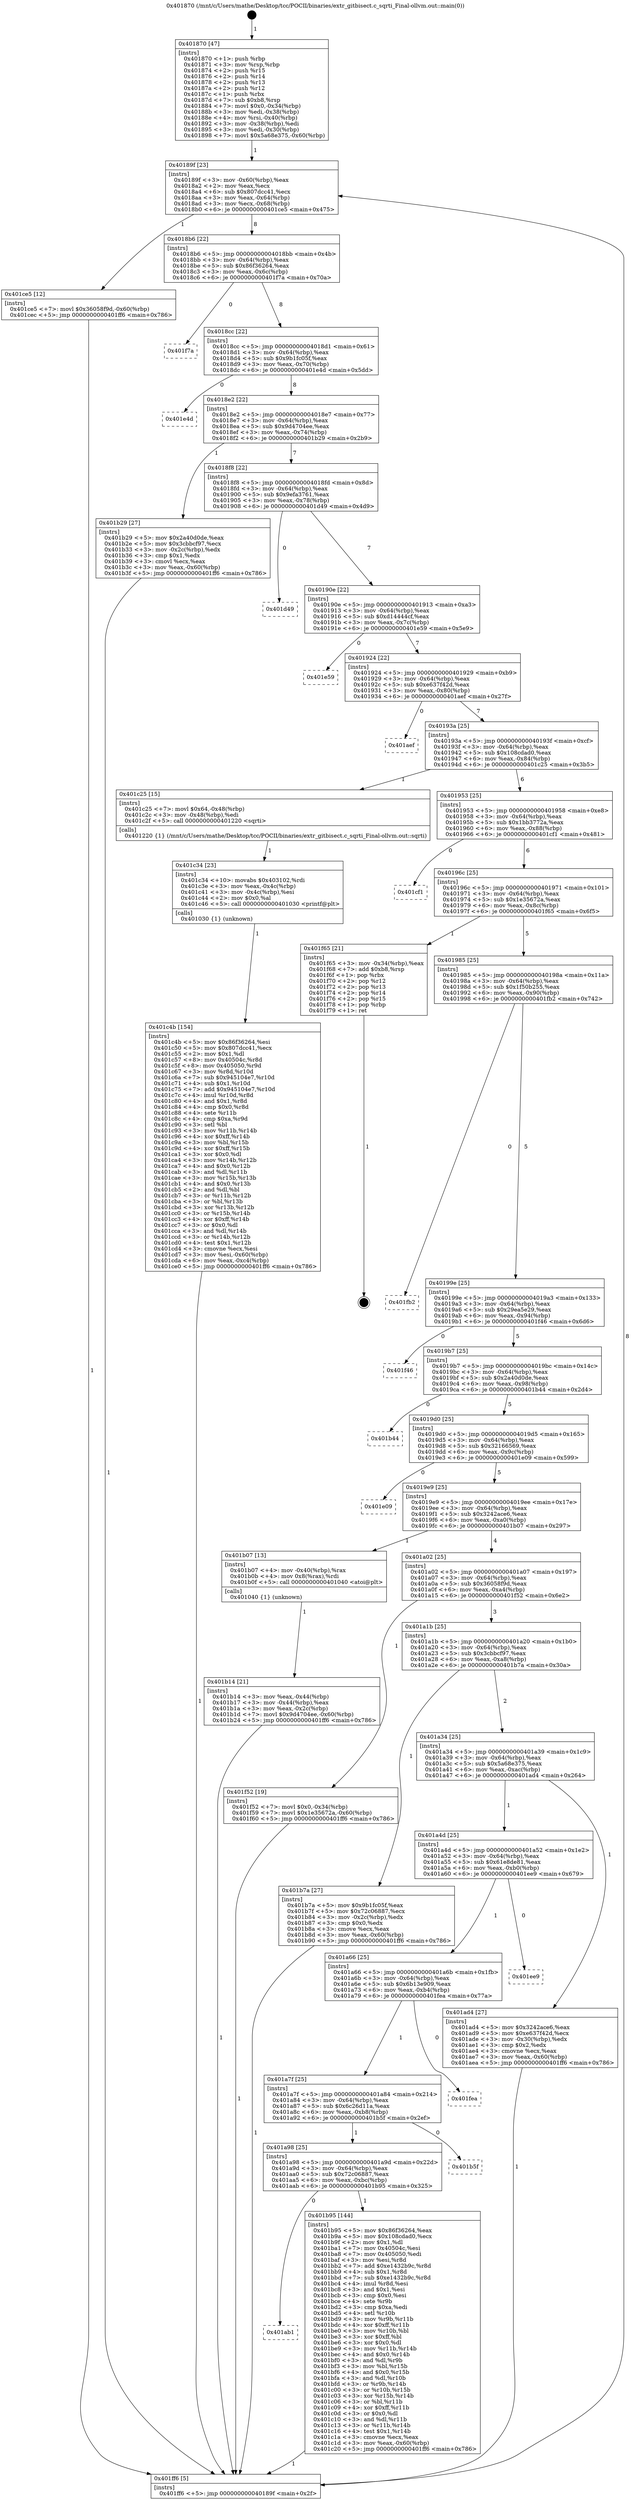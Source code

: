 digraph "0x401870" {
  label = "0x401870 (/mnt/c/Users/mathe/Desktop/tcc/POCII/binaries/extr_gitbisect.c_sqrti_Final-ollvm.out::main(0))"
  labelloc = "t"
  node[shape=record]

  Entry [label="",width=0.3,height=0.3,shape=circle,fillcolor=black,style=filled]
  "0x40189f" [label="{
     0x40189f [23]\l
     | [instrs]\l
     &nbsp;&nbsp;0x40189f \<+3\>: mov -0x60(%rbp),%eax\l
     &nbsp;&nbsp;0x4018a2 \<+2\>: mov %eax,%ecx\l
     &nbsp;&nbsp;0x4018a4 \<+6\>: sub $0x807dcc41,%ecx\l
     &nbsp;&nbsp;0x4018aa \<+3\>: mov %eax,-0x64(%rbp)\l
     &nbsp;&nbsp;0x4018ad \<+3\>: mov %ecx,-0x68(%rbp)\l
     &nbsp;&nbsp;0x4018b0 \<+6\>: je 0000000000401ce5 \<main+0x475\>\l
  }"]
  "0x401ce5" [label="{
     0x401ce5 [12]\l
     | [instrs]\l
     &nbsp;&nbsp;0x401ce5 \<+7\>: movl $0x36058f9d,-0x60(%rbp)\l
     &nbsp;&nbsp;0x401cec \<+5\>: jmp 0000000000401ff6 \<main+0x786\>\l
  }"]
  "0x4018b6" [label="{
     0x4018b6 [22]\l
     | [instrs]\l
     &nbsp;&nbsp;0x4018b6 \<+5\>: jmp 00000000004018bb \<main+0x4b\>\l
     &nbsp;&nbsp;0x4018bb \<+3\>: mov -0x64(%rbp),%eax\l
     &nbsp;&nbsp;0x4018be \<+5\>: sub $0x86f36264,%eax\l
     &nbsp;&nbsp;0x4018c3 \<+3\>: mov %eax,-0x6c(%rbp)\l
     &nbsp;&nbsp;0x4018c6 \<+6\>: je 0000000000401f7a \<main+0x70a\>\l
  }"]
  Exit [label="",width=0.3,height=0.3,shape=circle,fillcolor=black,style=filled,peripheries=2]
  "0x401f7a" [label="{
     0x401f7a\l
  }", style=dashed]
  "0x4018cc" [label="{
     0x4018cc [22]\l
     | [instrs]\l
     &nbsp;&nbsp;0x4018cc \<+5\>: jmp 00000000004018d1 \<main+0x61\>\l
     &nbsp;&nbsp;0x4018d1 \<+3\>: mov -0x64(%rbp),%eax\l
     &nbsp;&nbsp;0x4018d4 \<+5\>: sub $0x9b1fc05f,%eax\l
     &nbsp;&nbsp;0x4018d9 \<+3\>: mov %eax,-0x70(%rbp)\l
     &nbsp;&nbsp;0x4018dc \<+6\>: je 0000000000401e4d \<main+0x5dd\>\l
  }"]
  "0x401c4b" [label="{
     0x401c4b [154]\l
     | [instrs]\l
     &nbsp;&nbsp;0x401c4b \<+5\>: mov $0x86f36264,%esi\l
     &nbsp;&nbsp;0x401c50 \<+5\>: mov $0x807dcc41,%ecx\l
     &nbsp;&nbsp;0x401c55 \<+2\>: mov $0x1,%dl\l
     &nbsp;&nbsp;0x401c57 \<+8\>: mov 0x40504c,%r8d\l
     &nbsp;&nbsp;0x401c5f \<+8\>: mov 0x405050,%r9d\l
     &nbsp;&nbsp;0x401c67 \<+3\>: mov %r8d,%r10d\l
     &nbsp;&nbsp;0x401c6a \<+7\>: sub $0x945104e7,%r10d\l
     &nbsp;&nbsp;0x401c71 \<+4\>: sub $0x1,%r10d\l
     &nbsp;&nbsp;0x401c75 \<+7\>: add $0x945104e7,%r10d\l
     &nbsp;&nbsp;0x401c7c \<+4\>: imul %r10d,%r8d\l
     &nbsp;&nbsp;0x401c80 \<+4\>: and $0x1,%r8d\l
     &nbsp;&nbsp;0x401c84 \<+4\>: cmp $0x0,%r8d\l
     &nbsp;&nbsp;0x401c88 \<+4\>: sete %r11b\l
     &nbsp;&nbsp;0x401c8c \<+4\>: cmp $0xa,%r9d\l
     &nbsp;&nbsp;0x401c90 \<+3\>: setl %bl\l
     &nbsp;&nbsp;0x401c93 \<+3\>: mov %r11b,%r14b\l
     &nbsp;&nbsp;0x401c96 \<+4\>: xor $0xff,%r14b\l
     &nbsp;&nbsp;0x401c9a \<+3\>: mov %bl,%r15b\l
     &nbsp;&nbsp;0x401c9d \<+4\>: xor $0xff,%r15b\l
     &nbsp;&nbsp;0x401ca1 \<+3\>: xor $0x0,%dl\l
     &nbsp;&nbsp;0x401ca4 \<+3\>: mov %r14b,%r12b\l
     &nbsp;&nbsp;0x401ca7 \<+4\>: and $0x0,%r12b\l
     &nbsp;&nbsp;0x401cab \<+3\>: and %dl,%r11b\l
     &nbsp;&nbsp;0x401cae \<+3\>: mov %r15b,%r13b\l
     &nbsp;&nbsp;0x401cb1 \<+4\>: and $0x0,%r13b\l
     &nbsp;&nbsp;0x401cb5 \<+2\>: and %dl,%bl\l
     &nbsp;&nbsp;0x401cb7 \<+3\>: or %r11b,%r12b\l
     &nbsp;&nbsp;0x401cba \<+3\>: or %bl,%r13b\l
     &nbsp;&nbsp;0x401cbd \<+3\>: xor %r13b,%r12b\l
     &nbsp;&nbsp;0x401cc0 \<+3\>: or %r15b,%r14b\l
     &nbsp;&nbsp;0x401cc3 \<+4\>: xor $0xff,%r14b\l
     &nbsp;&nbsp;0x401cc7 \<+3\>: or $0x0,%dl\l
     &nbsp;&nbsp;0x401cca \<+3\>: and %dl,%r14b\l
     &nbsp;&nbsp;0x401ccd \<+3\>: or %r14b,%r12b\l
     &nbsp;&nbsp;0x401cd0 \<+4\>: test $0x1,%r12b\l
     &nbsp;&nbsp;0x401cd4 \<+3\>: cmovne %ecx,%esi\l
     &nbsp;&nbsp;0x401cd7 \<+3\>: mov %esi,-0x60(%rbp)\l
     &nbsp;&nbsp;0x401cda \<+6\>: mov %eax,-0xc4(%rbp)\l
     &nbsp;&nbsp;0x401ce0 \<+5\>: jmp 0000000000401ff6 \<main+0x786\>\l
  }"]
  "0x401e4d" [label="{
     0x401e4d\l
  }", style=dashed]
  "0x4018e2" [label="{
     0x4018e2 [22]\l
     | [instrs]\l
     &nbsp;&nbsp;0x4018e2 \<+5\>: jmp 00000000004018e7 \<main+0x77\>\l
     &nbsp;&nbsp;0x4018e7 \<+3\>: mov -0x64(%rbp),%eax\l
     &nbsp;&nbsp;0x4018ea \<+5\>: sub $0x9d4704ee,%eax\l
     &nbsp;&nbsp;0x4018ef \<+3\>: mov %eax,-0x74(%rbp)\l
     &nbsp;&nbsp;0x4018f2 \<+6\>: je 0000000000401b29 \<main+0x2b9\>\l
  }"]
  "0x401c34" [label="{
     0x401c34 [23]\l
     | [instrs]\l
     &nbsp;&nbsp;0x401c34 \<+10\>: movabs $0x403102,%rdi\l
     &nbsp;&nbsp;0x401c3e \<+3\>: mov %eax,-0x4c(%rbp)\l
     &nbsp;&nbsp;0x401c41 \<+3\>: mov -0x4c(%rbp),%esi\l
     &nbsp;&nbsp;0x401c44 \<+2\>: mov $0x0,%al\l
     &nbsp;&nbsp;0x401c46 \<+5\>: call 0000000000401030 \<printf@plt\>\l
     | [calls]\l
     &nbsp;&nbsp;0x401030 \{1\} (unknown)\l
  }"]
  "0x401b29" [label="{
     0x401b29 [27]\l
     | [instrs]\l
     &nbsp;&nbsp;0x401b29 \<+5\>: mov $0x2a40d0de,%eax\l
     &nbsp;&nbsp;0x401b2e \<+5\>: mov $0x3cbbcf97,%ecx\l
     &nbsp;&nbsp;0x401b33 \<+3\>: mov -0x2c(%rbp),%edx\l
     &nbsp;&nbsp;0x401b36 \<+3\>: cmp $0x1,%edx\l
     &nbsp;&nbsp;0x401b39 \<+3\>: cmovl %ecx,%eax\l
     &nbsp;&nbsp;0x401b3c \<+3\>: mov %eax,-0x60(%rbp)\l
     &nbsp;&nbsp;0x401b3f \<+5\>: jmp 0000000000401ff6 \<main+0x786\>\l
  }"]
  "0x4018f8" [label="{
     0x4018f8 [22]\l
     | [instrs]\l
     &nbsp;&nbsp;0x4018f8 \<+5\>: jmp 00000000004018fd \<main+0x8d\>\l
     &nbsp;&nbsp;0x4018fd \<+3\>: mov -0x64(%rbp),%eax\l
     &nbsp;&nbsp;0x401900 \<+5\>: sub $0x9efa3761,%eax\l
     &nbsp;&nbsp;0x401905 \<+3\>: mov %eax,-0x78(%rbp)\l
     &nbsp;&nbsp;0x401908 \<+6\>: je 0000000000401d49 \<main+0x4d9\>\l
  }"]
  "0x401ab1" [label="{
     0x401ab1\l
  }", style=dashed]
  "0x401d49" [label="{
     0x401d49\l
  }", style=dashed]
  "0x40190e" [label="{
     0x40190e [22]\l
     | [instrs]\l
     &nbsp;&nbsp;0x40190e \<+5\>: jmp 0000000000401913 \<main+0xa3\>\l
     &nbsp;&nbsp;0x401913 \<+3\>: mov -0x64(%rbp),%eax\l
     &nbsp;&nbsp;0x401916 \<+5\>: sub $0xd14444cf,%eax\l
     &nbsp;&nbsp;0x40191b \<+3\>: mov %eax,-0x7c(%rbp)\l
     &nbsp;&nbsp;0x40191e \<+6\>: je 0000000000401e59 \<main+0x5e9\>\l
  }"]
  "0x401b95" [label="{
     0x401b95 [144]\l
     | [instrs]\l
     &nbsp;&nbsp;0x401b95 \<+5\>: mov $0x86f36264,%eax\l
     &nbsp;&nbsp;0x401b9a \<+5\>: mov $0x108cdad0,%ecx\l
     &nbsp;&nbsp;0x401b9f \<+2\>: mov $0x1,%dl\l
     &nbsp;&nbsp;0x401ba1 \<+7\>: mov 0x40504c,%esi\l
     &nbsp;&nbsp;0x401ba8 \<+7\>: mov 0x405050,%edi\l
     &nbsp;&nbsp;0x401baf \<+3\>: mov %esi,%r8d\l
     &nbsp;&nbsp;0x401bb2 \<+7\>: add $0xe1432b9c,%r8d\l
     &nbsp;&nbsp;0x401bb9 \<+4\>: sub $0x1,%r8d\l
     &nbsp;&nbsp;0x401bbd \<+7\>: sub $0xe1432b9c,%r8d\l
     &nbsp;&nbsp;0x401bc4 \<+4\>: imul %r8d,%esi\l
     &nbsp;&nbsp;0x401bc8 \<+3\>: and $0x1,%esi\l
     &nbsp;&nbsp;0x401bcb \<+3\>: cmp $0x0,%esi\l
     &nbsp;&nbsp;0x401bce \<+4\>: sete %r9b\l
     &nbsp;&nbsp;0x401bd2 \<+3\>: cmp $0xa,%edi\l
     &nbsp;&nbsp;0x401bd5 \<+4\>: setl %r10b\l
     &nbsp;&nbsp;0x401bd9 \<+3\>: mov %r9b,%r11b\l
     &nbsp;&nbsp;0x401bdc \<+4\>: xor $0xff,%r11b\l
     &nbsp;&nbsp;0x401be0 \<+3\>: mov %r10b,%bl\l
     &nbsp;&nbsp;0x401be3 \<+3\>: xor $0xff,%bl\l
     &nbsp;&nbsp;0x401be6 \<+3\>: xor $0x0,%dl\l
     &nbsp;&nbsp;0x401be9 \<+3\>: mov %r11b,%r14b\l
     &nbsp;&nbsp;0x401bec \<+4\>: and $0x0,%r14b\l
     &nbsp;&nbsp;0x401bf0 \<+3\>: and %dl,%r9b\l
     &nbsp;&nbsp;0x401bf3 \<+3\>: mov %bl,%r15b\l
     &nbsp;&nbsp;0x401bf6 \<+4\>: and $0x0,%r15b\l
     &nbsp;&nbsp;0x401bfa \<+3\>: and %dl,%r10b\l
     &nbsp;&nbsp;0x401bfd \<+3\>: or %r9b,%r14b\l
     &nbsp;&nbsp;0x401c00 \<+3\>: or %r10b,%r15b\l
     &nbsp;&nbsp;0x401c03 \<+3\>: xor %r15b,%r14b\l
     &nbsp;&nbsp;0x401c06 \<+3\>: or %bl,%r11b\l
     &nbsp;&nbsp;0x401c09 \<+4\>: xor $0xff,%r11b\l
     &nbsp;&nbsp;0x401c0d \<+3\>: or $0x0,%dl\l
     &nbsp;&nbsp;0x401c10 \<+3\>: and %dl,%r11b\l
     &nbsp;&nbsp;0x401c13 \<+3\>: or %r11b,%r14b\l
     &nbsp;&nbsp;0x401c16 \<+4\>: test $0x1,%r14b\l
     &nbsp;&nbsp;0x401c1a \<+3\>: cmovne %ecx,%eax\l
     &nbsp;&nbsp;0x401c1d \<+3\>: mov %eax,-0x60(%rbp)\l
     &nbsp;&nbsp;0x401c20 \<+5\>: jmp 0000000000401ff6 \<main+0x786\>\l
  }"]
  "0x401e59" [label="{
     0x401e59\l
  }", style=dashed]
  "0x401924" [label="{
     0x401924 [22]\l
     | [instrs]\l
     &nbsp;&nbsp;0x401924 \<+5\>: jmp 0000000000401929 \<main+0xb9\>\l
     &nbsp;&nbsp;0x401929 \<+3\>: mov -0x64(%rbp),%eax\l
     &nbsp;&nbsp;0x40192c \<+5\>: sub $0xe637f42d,%eax\l
     &nbsp;&nbsp;0x401931 \<+3\>: mov %eax,-0x80(%rbp)\l
     &nbsp;&nbsp;0x401934 \<+6\>: je 0000000000401aef \<main+0x27f\>\l
  }"]
  "0x401a98" [label="{
     0x401a98 [25]\l
     | [instrs]\l
     &nbsp;&nbsp;0x401a98 \<+5\>: jmp 0000000000401a9d \<main+0x22d\>\l
     &nbsp;&nbsp;0x401a9d \<+3\>: mov -0x64(%rbp),%eax\l
     &nbsp;&nbsp;0x401aa0 \<+5\>: sub $0x72c06887,%eax\l
     &nbsp;&nbsp;0x401aa5 \<+6\>: mov %eax,-0xbc(%rbp)\l
     &nbsp;&nbsp;0x401aab \<+6\>: je 0000000000401b95 \<main+0x325\>\l
  }"]
  "0x401aef" [label="{
     0x401aef\l
  }", style=dashed]
  "0x40193a" [label="{
     0x40193a [25]\l
     | [instrs]\l
     &nbsp;&nbsp;0x40193a \<+5\>: jmp 000000000040193f \<main+0xcf\>\l
     &nbsp;&nbsp;0x40193f \<+3\>: mov -0x64(%rbp),%eax\l
     &nbsp;&nbsp;0x401942 \<+5\>: sub $0x108cdad0,%eax\l
     &nbsp;&nbsp;0x401947 \<+6\>: mov %eax,-0x84(%rbp)\l
     &nbsp;&nbsp;0x40194d \<+6\>: je 0000000000401c25 \<main+0x3b5\>\l
  }"]
  "0x401b5f" [label="{
     0x401b5f\l
  }", style=dashed]
  "0x401c25" [label="{
     0x401c25 [15]\l
     | [instrs]\l
     &nbsp;&nbsp;0x401c25 \<+7\>: movl $0x64,-0x48(%rbp)\l
     &nbsp;&nbsp;0x401c2c \<+3\>: mov -0x48(%rbp),%edi\l
     &nbsp;&nbsp;0x401c2f \<+5\>: call 0000000000401220 \<sqrti\>\l
     | [calls]\l
     &nbsp;&nbsp;0x401220 \{1\} (/mnt/c/Users/mathe/Desktop/tcc/POCII/binaries/extr_gitbisect.c_sqrti_Final-ollvm.out::sqrti)\l
  }"]
  "0x401953" [label="{
     0x401953 [25]\l
     | [instrs]\l
     &nbsp;&nbsp;0x401953 \<+5\>: jmp 0000000000401958 \<main+0xe8\>\l
     &nbsp;&nbsp;0x401958 \<+3\>: mov -0x64(%rbp),%eax\l
     &nbsp;&nbsp;0x40195b \<+5\>: sub $0x1bb3772a,%eax\l
     &nbsp;&nbsp;0x401960 \<+6\>: mov %eax,-0x88(%rbp)\l
     &nbsp;&nbsp;0x401966 \<+6\>: je 0000000000401cf1 \<main+0x481\>\l
  }"]
  "0x401a7f" [label="{
     0x401a7f [25]\l
     | [instrs]\l
     &nbsp;&nbsp;0x401a7f \<+5\>: jmp 0000000000401a84 \<main+0x214\>\l
     &nbsp;&nbsp;0x401a84 \<+3\>: mov -0x64(%rbp),%eax\l
     &nbsp;&nbsp;0x401a87 \<+5\>: sub $0x6c26d11a,%eax\l
     &nbsp;&nbsp;0x401a8c \<+6\>: mov %eax,-0xb8(%rbp)\l
     &nbsp;&nbsp;0x401a92 \<+6\>: je 0000000000401b5f \<main+0x2ef\>\l
  }"]
  "0x401cf1" [label="{
     0x401cf1\l
  }", style=dashed]
  "0x40196c" [label="{
     0x40196c [25]\l
     | [instrs]\l
     &nbsp;&nbsp;0x40196c \<+5\>: jmp 0000000000401971 \<main+0x101\>\l
     &nbsp;&nbsp;0x401971 \<+3\>: mov -0x64(%rbp),%eax\l
     &nbsp;&nbsp;0x401974 \<+5\>: sub $0x1e35672a,%eax\l
     &nbsp;&nbsp;0x401979 \<+6\>: mov %eax,-0x8c(%rbp)\l
     &nbsp;&nbsp;0x40197f \<+6\>: je 0000000000401f65 \<main+0x6f5\>\l
  }"]
  "0x401fea" [label="{
     0x401fea\l
  }", style=dashed]
  "0x401f65" [label="{
     0x401f65 [21]\l
     | [instrs]\l
     &nbsp;&nbsp;0x401f65 \<+3\>: mov -0x34(%rbp),%eax\l
     &nbsp;&nbsp;0x401f68 \<+7\>: add $0xb8,%rsp\l
     &nbsp;&nbsp;0x401f6f \<+1\>: pop %rbx\l
     &nbsp;&nbsp;0x401f70 \<+2\>: pop %r12\l
     &nbsp;&nbsp;0x401f72 \<+2\>: pop %r13\l
     &nbsp;&nbsp;0x401f74 \<+2\>: pop %r14\l
     &nbsp;&nbsp;0x401f76 \<+2\>: pop %r15\l
     &nbsp;&nbsp;0x401f78 \<+1\>: pop %rbp\l
     &nbsp;&nbsp;0x401f79 \<+1\>: ret\l
  }"]
  "0x401985" [label="{
     0x401985 [25]\l
     | [instrs]\l
     &nbsp;&nbsp;0x401985 \<+5\>: jmp 000000000040198a \<main+0x11a\>\l
     &nbsp;&nbsp;0x40198a \<+3\>: mov -0x64(%rbp),%eax\l
     &nbsp;&nbsp;0x40198d \<+5\>: sub $0x1f50b255,%eax\l
     &nbsp;&nbsp;0x401992 \<+6\>: mov %eax,-0x90(%rbp)\l
     &nbsp;&nbsp;0x401998 \<+6\>: je 0000000000401fb2 \<main+0x742\>\l
  }"]
  "0x401a66" [label="{
     0x401a66 [25]\l
     | [instrs]\l
     &nbsp;&nbsp;0x401a66 \<+5\>: jmp 0000000000401a6b \<main+0x1fb\>\l
     &nbsp;&nbsp;0x401a6b \<+3\>: mov -0x64(%rbp),%eax\l
     &nbsp;&nbsp;0x401a6e \<+5\>: sub $0x6b13e909,%eax\l
     &nbsp;&nbsp;0x401a73 \<+6\>: mov %eax,-0xb4(%rbp)\l
     &nbsp;&nbsp;0x401a79 \<+6\>: je 0000000000401fea \<main+0x77a\>\l
  }"]
  "0x401fb2" [label="{
     0x401fb2\l
  }", style=dashed]
  "0x40199e" [label="{
     0x40199e [25]\l
     | [instrs]\l
     &nbsp;&nbsp;0x40199e \<+5\>: jmp 00000000004019a3 \<main+0x133\>\l
     &nbsp;&nbsp;0x4019a3 \<+3\>: mov -0x64(%rbp),%eax\l
     &nbsp;&nbsp;0x4019a6 \<+5\>: sub $0x29ea5e29,%eax\l
     &nbsp;&nbsp;0x4019ab \<+6\>: mov %eax,-0x94(%rbp)\l
     &nbsp;&nbsp;0x4019b1 \<+6\>: je 0000000000401f46 \<main+0x6d6\>\l
  }"]
  "0x401ee9" [label="{
     0x401ee9\l
  }", style=dashed]
  "0x401f46" [label="{
     0x401f46\l
  }", style=dashed]
  "0x4019b7" [label="{
     0x4019b7 [25]\l
     | [instrs]\l
     &nbsp;&nbsp;0x4019b7 \<+5\>: jmp 00000000004019bc \<main+0x14c\>\l
     &nbsp;&nbsp;0x4019bc \<+3\>: mov -0x64(%rbp),%eax\l
     &nbsp;&nbsp;0x4019bf \<+5\>: sub $0x2a40d0de,%eax\l
     &nbsp;&nbsp;0x4019c4 \<+6\>: mov %eax,-0x98(%rbp)\l
     &nbsp;&nbsp;0x4019ca \<+6\>: je 0000000000401b44 \<main+0x2d4\>\l
  }"]
  "0x401b14" [label="{
     0x401b14 [21]\l
     | [instrs]\l
     &nbsp;&nbsp;0x401b14 \<+3\>: mov %eax,-0x44(%rbp)\l
     &nbsp;&nbsp;0x401b17 \<+3\>: mov -0x44(%rbp),%eax\l
     &nbsp;&nbsp;0x401b1a \<+3\>: mov %eax,-0x2c(%rbp)\l
     &nbsp;&nbsp;0x401b1d \<+7\>: movl $0x9d4704ee,-0x60(%rbp)\l
     &nbsp;&nbsp;0x401b24 \<+5\>: jmp 0000000000401ff6 \<main+0x786\>\l
  }"]
  "0x401b44" [label="{
     0x401b44\l
  }", style=dashed]
  "0x4019d0" [label="{
     0x4019d0 [25]\l
     | [instrs]\l
     &nbsp;&nbsp;0x4019d0 \<+5\>: jmp 00000000004019d5 \<main+0x165\>\l
     &nbsp;&nbsp;0x4019d5 \<+3\>: mov -0x64(%rbp),%eax\l
     &nbsp;&nbsp;0x4019d8 \<+5\>: sub $0x32166569,%eax\l
     &nbsp;&nbsp;0x4019dd \<+6\>: mov %eax,-0x9c(%rbp)\l
     &nbsp;&nbsp;0x4019e3 \<+6\>: je 0000000000401e09 \<main+0x599\>\l
  }"]
  "0x401870" [label="{
     0x401870 [47]\l
     | [instrs]\l
     &nbsp;&nbsp;0x401870 \<+1\>: push %rbp\l
     &nbsp;&nbsp;0x401871 \<+3\>: mov %rsp,%rbp\l
     &nbsp;&nbsp;0x401874 \<+2\>: push %r15\l
     &nbsp;&nbsp;0x401876 \<+2\>: push %r14\l
     &nbsp;&nbsp;0x401878 \<+2\>: push %r13\l
     &nbsp;&nbsp;0x40187a \<+2\>: push %r12\l
     &nbsp;&nbsp;0x40187c \<+1\>: push %rbx\l
     &nbsp;&nbsp;0x40187d \<+7\>: sub $0xb8,%rsp\l
     &nbsp;&nbsp;0x401884 \<+7\>: movl $0x0,-0x34(%rbp)\l
     &nbsp;&nbsp;0x40188b \<+3\>: mov %edi,-0x38(%rbp)\l
     &nbsp;&nbsp;0x40188e \<+4\>: mov %rsi,-0x40(%rbp)\l
     &nbsp;&nbsp;0x401892 \<+3\>: mov -0x38(%rbp),%edi\l
     &nbsp;&nbsp;0x401895 \<+3\>: mov %edi,-0x30(%rbp)\l
     &nbsp;&nbsp;0x401898 \<+7\>: movl $0x5a68e375,-0x60(%rbp)\l
  }"]
  "0x401e09" [label="{
     0x401e09\l
  }", style=dashed]
  "0x4019e9" [label="{
     0x4019e9 [25]\l
     | [instrs]\l
     &nbsp;&nbsp;0x4019e9 \<+5\>: jmp 00000000004019ee \<main+0x17e\>\l
     &nbsp;&nbsp;0x4019ee \<+3\>: mov -0x64(%rbp),%eax\l
     &nbsp;&nbsp;0x4019f1 \<+5\>: sub $0x3242ace6,%eax\l
     &nbsp;&nbsp;0x4019f6 \<+6\>: mov %eax,-0xa0(%rbp)\l
     &nbsp;&nbsp;0x4019fc \<+6\>: je 0000000000401b07 \<main+0x297\>\l
  }"]
  "0x401ff6" [label="{
     0x401ff6 [5]\l
     | [instrs]\l
     &nbsp;&nbsp;0x401ff6 \<+5\>: jmp 000000000040189f \<main+0x2f\>\l
  }"]
  "0x401b07" [label="{
     0x401b07 [13]\l
     | [instrs]\l
     &nbsp;&nbsp;0x401b07 \<+4\>: mov -0x40(%rbp),%rax\l
     &nbsp;&nbsp;0x401b0b \<+4\>: mov 0x8(%rax),%rdi\l
     &nbsp;&nbsp;0x401b0f \<+5\>: call 0000000000401040 \<atoi@plt\>\l
     | [calls]\l
     &nbsp;&nbsp;0x401040 \{1\} (unknown)\l
  }"]
  "0x401a02" [label="{
     0x401a02 [25]\l
     | [instrs]\l
     &nbsp;&nbsp;0x401a02 \<+5\>: jmp 0000000000401a07 \<main+0x197\>\l
     &nbsp;&nbsp;0x401a07 \<+3\>: mov -0x64(%rbp),%eax\l
     &nbsp;&nbsp;0x401a0a \<+5\>: sub $0x36058f9d,%eax\l
     &nbsp;&nbsp;0x401a0f \<+6\>: mov %eax,-0xa4(%rbp)\l
     &nbsp;&nbsp;0x401a15 \<+6\>: je 0000000000401f52 \<main+0x6e2\>\l
  }"]
  "0x401a4d" [label="{
     0x401a4d [25]\l
     | [instrs]\l
     &nbsp;&nbsp;0x401a4d \<+5\>: jmp 0000000000401a52 \<main+0x1e2\>\l
     &nbsp;&nbsp;0x401a52 \<+3\>: mov -0x64(%rbp),%eax\l
     &nbsp;&nbsp;0x401a55 \<+5\>: sub $0x61e8de81,%eax\l
     &nbsp;&nbsp;0x401a5a \<+6\>: mov %eax,-0xb0(%rbp)\l
     &nbsp;&nbsp;0x401a60 \<+6\>: je 0000000000401ee9 \<main+0x679\>\l
  }"]
  "0x401f52" [label="{
     0x401f52 [19]\l
     | [instrs]\l
     &nbsp;&nbsp;0x401f52 \<+7\>: movl $0x0,-0x34(%rbp)\l
     &nbsp;&nbsp;0x401f59 \<+7\>: movl $0x1e35672a,-0x60(%rbp)\l
     &nbsp;&nbsp;0x401f60 \<+5\>: jmp 0000000000401ff6 \<main+0x786\>\l
  }"]
  "0x401a1b" [label="{
     0x401a1b [25]\l
     | [instrs]\l
     &nbsp;&nbsp;0x401a1b \<+5\>: jmp 0000000000401a20 \<main+0x1b0\>\l
     &nbsp;&nbsp;0x401a20 \<+3\>: mov -0x64(%rbp),%eax\l
     &nbsp;&nbsp;0x401a23 \<+5\>: sub $0x3cbbcf97,%eax\l
     &nbsp;&nbsp;0x401a28 \<+6\>: mov %eax,-0xa8(%rbp)\l
     &nbsp;&nbsp;0x401a2e \<+6\>: je 0000000000401b7a \<main+0x30a\>\l
  }"]
  "0x401ad4" [label="{
     0x401ad4 [27]\l
     | [instrs]\l
     &nbsp;&nbsp;0x401ad4 \<+5\>: mov $0x3242ace6,%eax\l
     &nbsp;&nbsp;0x401ad9 \<+5\>: mov $0xe637f42d,%ecx\l
     &nbsp;&nbsp;0x401ade \<+3\>: mov -0x30(%rbp),%edx\l
     &nbsp;&nbsp;0x401ae1 \<+3\>: cmp $0x2,%edx\l
     &nbsp;&nbsp;0x401ae4 \<+3\>: cmovne %ecx,%eax\l
     &nbsp;&nbsp;0x401ae7 \<+3\>: mov %eax,-0x60(%rbp)\l
     &nbsp;&nbsp;0x401aea \<+5\>: jmp 0000000000401ff6 \<main+0x786\>\l
  }"]
  "0x401b7a" [label="{
     0x401b7a [27]\l
     | [instrs]\l
     &nbsp;&nbsp;0x401b7a \<+5\>: mov $0x9b1fc05f,%eax\l
     &nbsp;&nbsp;0x401b7f \<+5\>: mov $0x72c06887,%ecx\l
     &nbsp;&nbsp;0x401b84 \<+3\>: mov -0x2c(%rbp),%edx\l
     &nbsp;&nbsp;0x401b87 \<+3\>: cmp $0x0,%edx\l
     &nbsp;&nbsp;0x401b8a \<+3\>: cmove %ecx,%eax\l
     &nbsp;&nbsp;0x401b8d \<+3\>: mov %eax,-0x60(%rbp)\l
     &nbsp;&nbsp;0x401b90 \<+5\>: jmp 0000000000401ff6 \<main+0x786\>\l
  }"]
  "0x401a34" [label="{
     0x401a34 [25]\l
     | [instrs]\l
     &nbsp;&nbsp;0x401a34 \<+5\>: jmp 0000000000401a39 \<main+0x1c9\>\l
     &nbsp;&nbsp;0x401a39 \<+3\>: mov -0x64(%rbp),%eax\l
     &nbsp;&nbsp;0x401a3c \<+5\>: sub $0x5a68e375,%eax\l
     &nbsp;&nbsp;0x401a41 \<+6\>: mov %eax,-0xac(%rbp)\l
     &nbsp;&nbsp;0x401a47 \<+6\>: je 0000000000401ad4 \<main+0x264\>\l
  }"]
  Entry -> "0x401870" [label=" 1"]
  "0x40189f" -> "0x401ce5" [label=" 1"]
  "0x40189f" -> "0x4018b6" [label=" 8"]
  "0x401f65" -> Exit [label=" 1"]
  "0x4018b6" -> "0x401f7a" [label=" 0"]
  "0x4018b6" -> "0x4018cc" [label=" 8"]
  "0x401f52" -> "0x401ff6" [label=" 1"]
  "0x4018cc" -> "0x401e4d" [label=" 0"]
  "0x4018cc" -> "0x4018e2" [label=" 8"]
  "0x401ce5" -> "0x401ff6" [label=" 1"]
  "0x4018e2" -> "0x401b29" [label=" 1"]
  "0x4018e2" -> "0x4018f8" [label=" 7"]
  "0x401c4b" -> "0x401ff6" [label=" 1"]
  "0x4018f8" -> "0x401d49" [label=" 0"]
  "0x4018f8" -> "0x40190e" [label=" 7"]
  "0x401c34" -> "0x401c4b" [label=" 1"]
  "0x40190e" -> "0x401e59" [label=" 0"]
  "0x40190e" -> "0x401924" [label=" 7"]
  "0x401c25" -> "0x401c34" [label=" 1"]
  "0x401924" -> "0x401aef" [label=" 0"]
  "0x401924" -> "0x40193a" [label=" 7"]
  "0x401a98" -> "0x401ab1" [label=" 0"]
  "0x40193a" -> "0x401c25" [label=" 1"]
  "0x40193a" -> "0x401953" [label=" 6"]
  "0x401a98" -> "0x401b95" [label=" 1"]
  "0x401953" -> "0x401cf1" [label=" 0"]
  "0x401953" -> "0x40196c" [label=" 6"]
  "0x401a7f" -> "0x401a98" [label=" 1"]
  "0x40196c" -> "0x401f65" [label=" 1"]
  "0x40196c" -> "0x401985" [label=" 5"]
  "0x401a7f" -> "0x401b5f" [label=" 0"]
  "0x401985" -> "0x401fb2" [label=" 0"]
  "0x401985" -> "0x40199e" [label=" 5"]
  "0x401a66" -> "0x401a7f" [label=" 1"]
  "0x40199e" -> "0x401f46" [label=" 0"]
  "0x40199e" -> "0x4019b7" [label=" 5"]
  "0x401a66" -> "0x401fea" [label=" 0"]
  "0x4019b7" -> "0x401b44" [label=" 0"]
  "0x4019b7" -> "0x4019d0" [label=" 5"]
  "0x401a4d" -> "0x401a66" [label=" 1"]
  "0x4019d0" -> "0x401e09" [label=" 0"]
  "0x4019d0" -> "0x4019e9" [label=" 5"]
  "0x401a4d" -> "0x401ee9" [label=" 0"]
  "0x4019e9" -> "0x401b07" [label=" 1"]
  "0x4019e9" -> "0x401a02" [label=" 4"]
  "0x401b95" -> "0x401ff6" [label=" 1"]
  "0x401a02" -> "0x401f52" [label=" 1"]
  "0x401a02" -> "0x401a1b" [label=" 3"]
  "0x401b7a" -> "0x401ff6" [label=" 1"]
  "0x401a1b" -> "0x401b7a" [label=" 1"]
  "0x401a1b" -> "0x401a34" [label=" 2"]
  "0x401b29" -> "0x401ff6" [label=" 1"]
  "0x401a34" -> "0x401ad4" [label=" 1"]
  "0x401a34" -> "0x401a4d" [label=" 1"]
  "0x401ad4" -> "0x401ff6" [label=" 1"]
  "0x401870" -> "0x40189f" [label=" 1"]
  "0x401ff6" -> "0x40189f" [label=" 8"]
  "0x401b07" -> "0x401b14" [label=" 1"]
  "0x401b14" -> "0x401ff6" [label=" 1"]
}
